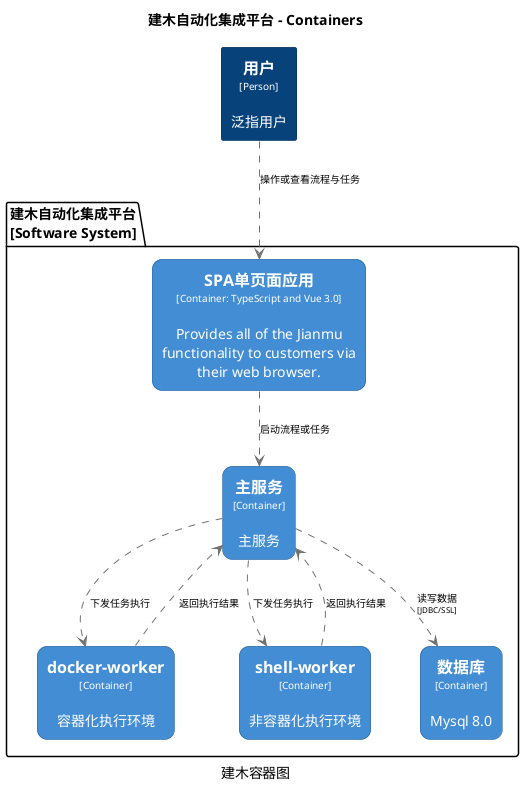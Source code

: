 @startuml(id=jianmu-container)
title 建木自动化集成平台 - Containers
caption 建木容器图

skinparam {
  shadowing false
  arrowFontSize 10
  defaultTextAlignment center
  wrapWidth 200
  maxMessageSize 100
}
hide stereotype
top to bottom direction
skinparam rectangle<<11>> {
  BackgroundColor #438dd5
  FontColor #ffffff
  BorderColor #2E6295
  roundCorner 20
}
skinparam rectangle<<12>> {
  BackgroundColor #438dd5
  FontColor #ffffff
  BorderColor #2E6295
  roundCorner 20
}
skinparam rectangle<<1>> {
  BackgroundColor #08427b
  FontColor #ffffff
  BorderColor #052E56
}
skinparam rectangle<<3>> {
  BackgroundColor #438dd5
  FontColor #ffffff
  BorderColor #2E6295
  roundCorner 20
}
skinparam rectangle<<4>> {
  BackgroundColor #438dd5
  FontColor #ffffff
  BorderColor #2E6295
  roundCorner 20
}
skinparam rectangle<<16>> {
  BackgroundColor #438dd5
  FontColor #ffffff
  BorderColor #2E6295
  roundCorner 20
}
rectangle "==用户\n<size:10>[Person]</size>\n\n泛指用户" <<1>> as 1
package "建木自动化集成平台\n[Software System]" {
  rectangle "==SPA单页面应用\n<size:10>[Container: TypeScript and Vue 3.0]</size>\n\nProvides all of the Jianmu functionality to customers via their web browser." <<3>> as 3
  rectangle "==docker-worker\n<size:10>[Container]</size>\n\n容器化执行环境" <<12>> as 12
  rectangle "==shell-worker\n<size:10>[Container]</size>\n\n非容器化执行环境" <<16>> as 16
  rectangle "==主服务\n<size:10>[Container]</size>\n\n主服务" <<4>> as 4
  rectangle "==数据库\n<size:10>[Container]</size>\n\nMysql 8.0" <<11>> as 11
}
3 .[#707070].> 4 : "启动流程或任务"
12 .[#707070].> 4 : "返回执行结果"
16 .[#707070].> 4 : "返回执行结果"
4 .[#707070].> 12 : "下发任务执行"
4 .[#707070].> 16 : "下发任务执行"
4 .[#707070].> 11 : "读写数据\n<size:8>[JDBC/SSL]</size>"
1 .[#707070].> 3 : "操作或查看流程与任务"
@enduml